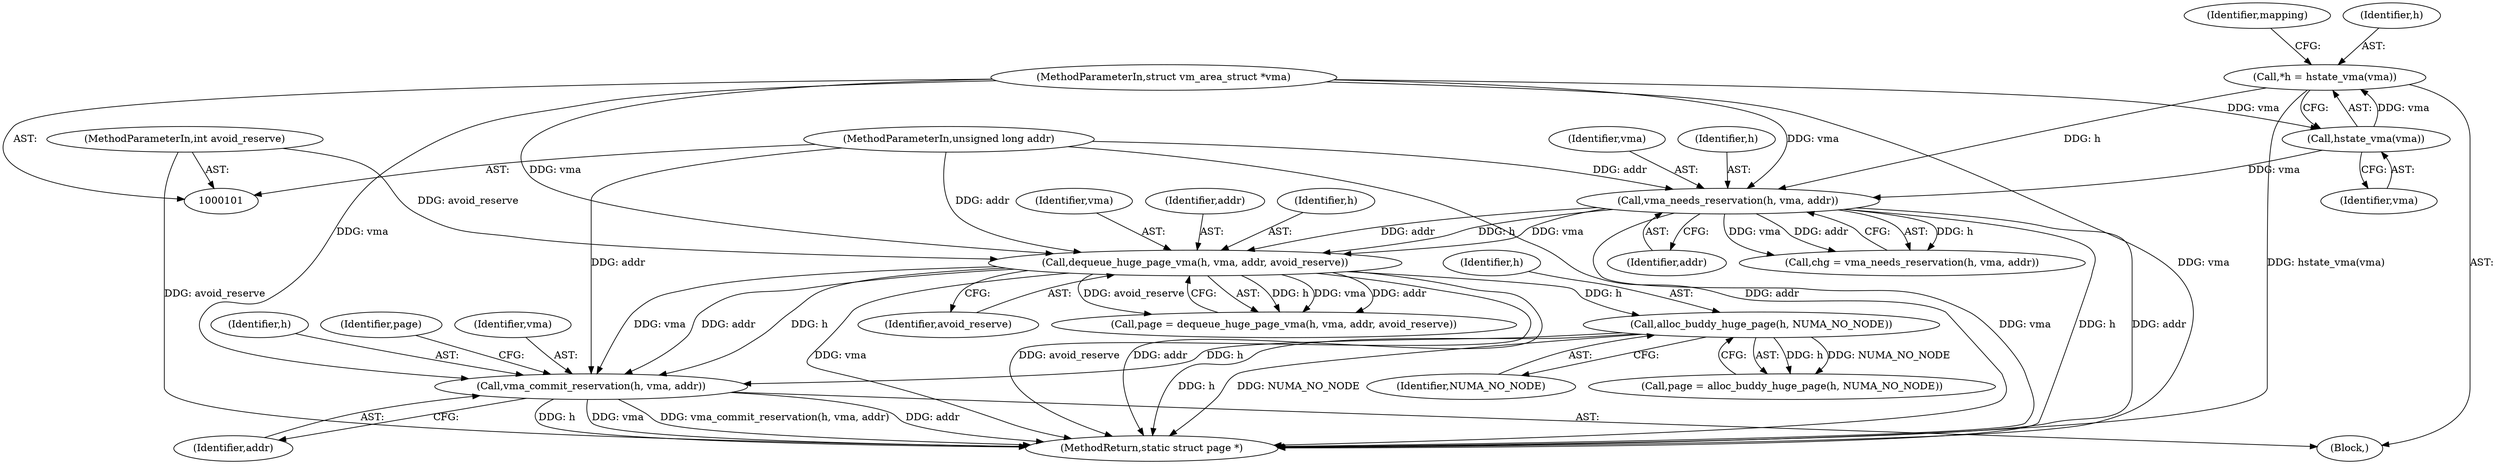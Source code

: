 digraph "0_linux_90481622d75715bfcb68501280a917dbfe516029_4@pointer" {
"1000193" [label="(Call,vma_commit_reservation(h, vma, addr))"];
"1000158" [label="(Call,dequeue_huge_page_vma(h, vma, addr, avoid_reserve))"];
"1000129" [label="(Call,vma_needs_reservation(h, vma, addr))"];
"1000107" [label="(Call,*h = hstate_vma(vma))"];
"1000109" [label="(Call,hstate_vma(vma))"];
"1000102" [label="(MethodParameterIn,struct vm_area_struct *vma)"];
"1000103" [label="(MethodParameterIn,unsigned long addr)"];
"1000104" [label="(MethodParameterIn,int avoid_reserve)"];
"1000172" [label="(Call,alloc_buddy_huge_page(h, NUMA_NO_NODE))"];
"1000161" [label="(Identifier,addr)"];
"1000170" [label="(Call,page = alloc_buddy_huge_page(h, NUMA_NO_NODE))"];
"1000159" [label="(Identifier,h)"];
"1000160" [label="(Identifier,vma)"];
"1000104" [label="(MethodParameterIn,int avoid_reserve)"];
"1000195" [label="(Identifier,vma)"];
"1000193" [label="(Call,vma_commit_reservation(h, vma, addr))"];
"1000194" [label="(Identifier,h)"];
"1000173" [label="(Identifier,h)"];
"1000198" [label="(Identifier,page)"];
"1000156" [label="(Call,page = dequeue_huge_page_vma(h, vma, addr, avoid_reserve))"];
"1000127" [label="(Call,chg = vma_needs_reservation(h, vma, addr))"];
"1000114" [label="(Identifier,mapping)"];
"1000158" [label="(Call,dequeue_huge_page_vma(h, vma, addr, avoid_reserve))"];
"1000129" [label="(Call,vma_needs_reservation(h, vma, addr))"];
"1000174" [label="(Identifier,NUMA_NO_NODE)"];
"1000103" [label="(MethodParameterIn,unsigned long addr)"];
"1000109" [label="(Call,hstate_vma(vma))"];
"1000110" [label="(Identifier,vma)"];
"1000199" [label="(MethodReturn,static struct page *)"];
"1000162" [label="(Identifier,avoid_reserve)"];
"1000107" [label="(Call,*h = hstate_vma(vma))"];
"1000130" [label="(Identifier,h)"];
"1000108" [label="(Identifier,h)"];
"1000132" [label="(Identifier,addr)"];
"1000102" [label="(MethodParameterIn,struct vm_area_struct *vma)"];
"1000172" [label="(Call,alloc_buddy_huge_page(h, NUMA_NO_NODE))"];
"1000105" [label="(Block,)"];
"1000131" [label="(Identifier,vma)"];
"1000196" [label="(Identifier,addr)"];
"1000193" -> "1000105"  [label="AST: "];
"1000193" -> "1000196"  [label="CFG: "];
"1000194" -> "1000193"  [label="AST: "];
"1000195" -> "1000193"  [label="AST: "];
"1000196" -> "1000193"  [label="AST: "];
"1000198" -> "1000193"  [label="CFG: "];
"1000193" -> "1000199"  [label="DDG: h"];
"1000193" -> "1000199"  [label="DDG: vma"];
"1000193" -> "1000199"  [label="DDG: vma_commit_reservation(h, vma, addr)"];
"1000193" -> "1000199"  [label="DDG: addr"];
"1000158" -> "1000193"  [label="DDG: h"];
"1000158" -> "1000193"  [label="DDG: vma"];
"1000158" -> "1000193"  [label="DDG: addr"];
"1000172" -> "1000193"  [label="DDG: h"];
"1000102" -> "1000193"  [label="DDG: vma"];
"1000103" -> "1000193"  [label="DDG: addr"];
"1000158" -> "1000156"  [label="AST: "];
"1000158" -> "1000162"  [label="CFG: "];
"1000159" -> "1000158"  [label="AST: "];
"1000160" -> "1000158"  [label="AST: "];
"1000161" -> "1000158"  [label="AST: "];
"1000162" -> "1000158"  [label="AST: "];
"1000156" -> "1000158"  [label="CFG: "];
"1000158" -> "1000199"  [label="DDG: vma"];
"1000158" -> "1000199"  [label="DDG: avoid_reserve"];
"1000158" -> "1000199"  [label="DDG: addr"];
"1000158" -> "1000156"  [label="DDG: h"];
"1000158" -> "1000156"  [label="DDG: vma"];
"1000158" -> "1000156"  [label="DDG: addr"];
"1000158" -> "1000156"  [label="DDG: avoid_reserve"];
"1000129" -> "1000158"  [label="DDG: h"];
"1000129" -> "1000158"  [label="DDG: vma"];
"1000129" -> "1000158"  [label="DDG: addr"];
"1000102" -> "1000158"  [label="DDG: vma"];
"1000103" -> "1000158"  [label="DDG: addr"];
"1000104" -> "1000158"  [label="DDG: avoid_reserve"];
"1000158" -> "1000172"  [label="DDG: h"];
"1000129" -> "1000127"  [label="AST: "];
"1000129" -> "1000132"  [label="CFG: "];
"1000130" -> "1000129"  [label="AST: "];
"1000131" -> "1000129"  [label="AST: "];
"1000132" -> "1000129"  [label="AST: "];
"1000127" -> "1000129"  [label="CFG: "];
"1000129" -> "1000199"  [label="DDG: vma"];
"1000129" -> "1000199"  [label="DDG: h"];
"1000129" -> "1000199"  [label="DDG: addr"];
"1000129" -> "1000127"  [label="DDG: h"];
"1000129" -> "1000127"  [label="DDG: vma"];
"1000129" -> "1000127"  [label="DDG: addr"];
"1000107" -> "1000129"  [label="DDG: h"];
"1000109" -> "1000129"  [label="DDG: vma"];
"1000102" -> "1000129"  [label="DDG: vma"];
"1000103" -> "1000129"  [label="DDG: addr"];
"1000107" -> "1000105"  [label="AST: "];
"1000107" -> "1000109"  [label="CFG: "];
"1000108" -> "1000107"  [label="AST: "];
"1000109" -> "1000107"  [label="AST: "];
"1000114" -> "1000107"  [label="CFG: "];
"1000107" -> "1000199"  [label="DDG: hstate_vma(vma)"];
"1000109" -> "1000107"  [label="DDG: vma"];
"1000109" -> "1000110"  [label="CFG: "];
"1000110" -> "1000109"  [label="AST: "];
"1000102" -> "1000109"  [label="DDG: vma"];
"1000102" -> "1000101"  [label="AST: "];
"1000102" -> "1000199"  [label="DDG: vma"];
"1000103" -> "1000101"  [label="AST: "];
"1000103" -> "1000199"  [label="DDG: addr"];
"1000104" -> "1000101"  [label="AST: "];
"1000104" -> "1000199"  [label="DDG: avoid_reserve"];
"1000172" -> "1000170"  [label="AST: "];
"1000172" -> "1000174"  [label="CFG: "];
"1000173" -> "1000172"  [label="AST: "];
"1000174" -> "1000172"  [label="AST: "];
"1000170" -> "1000172"  [label="CFG: "];
"1000172" -> "1000199"  [label="DDG: h"];
"1000172" -> "1000199"  [label="DDG: NUMA_NO_NODE"];
"1000172" -> "1000170"  [label="DDG: h"];
"1000172" -> "1000170"  [label="DDG: NUMA_NO_NODE"];
}
